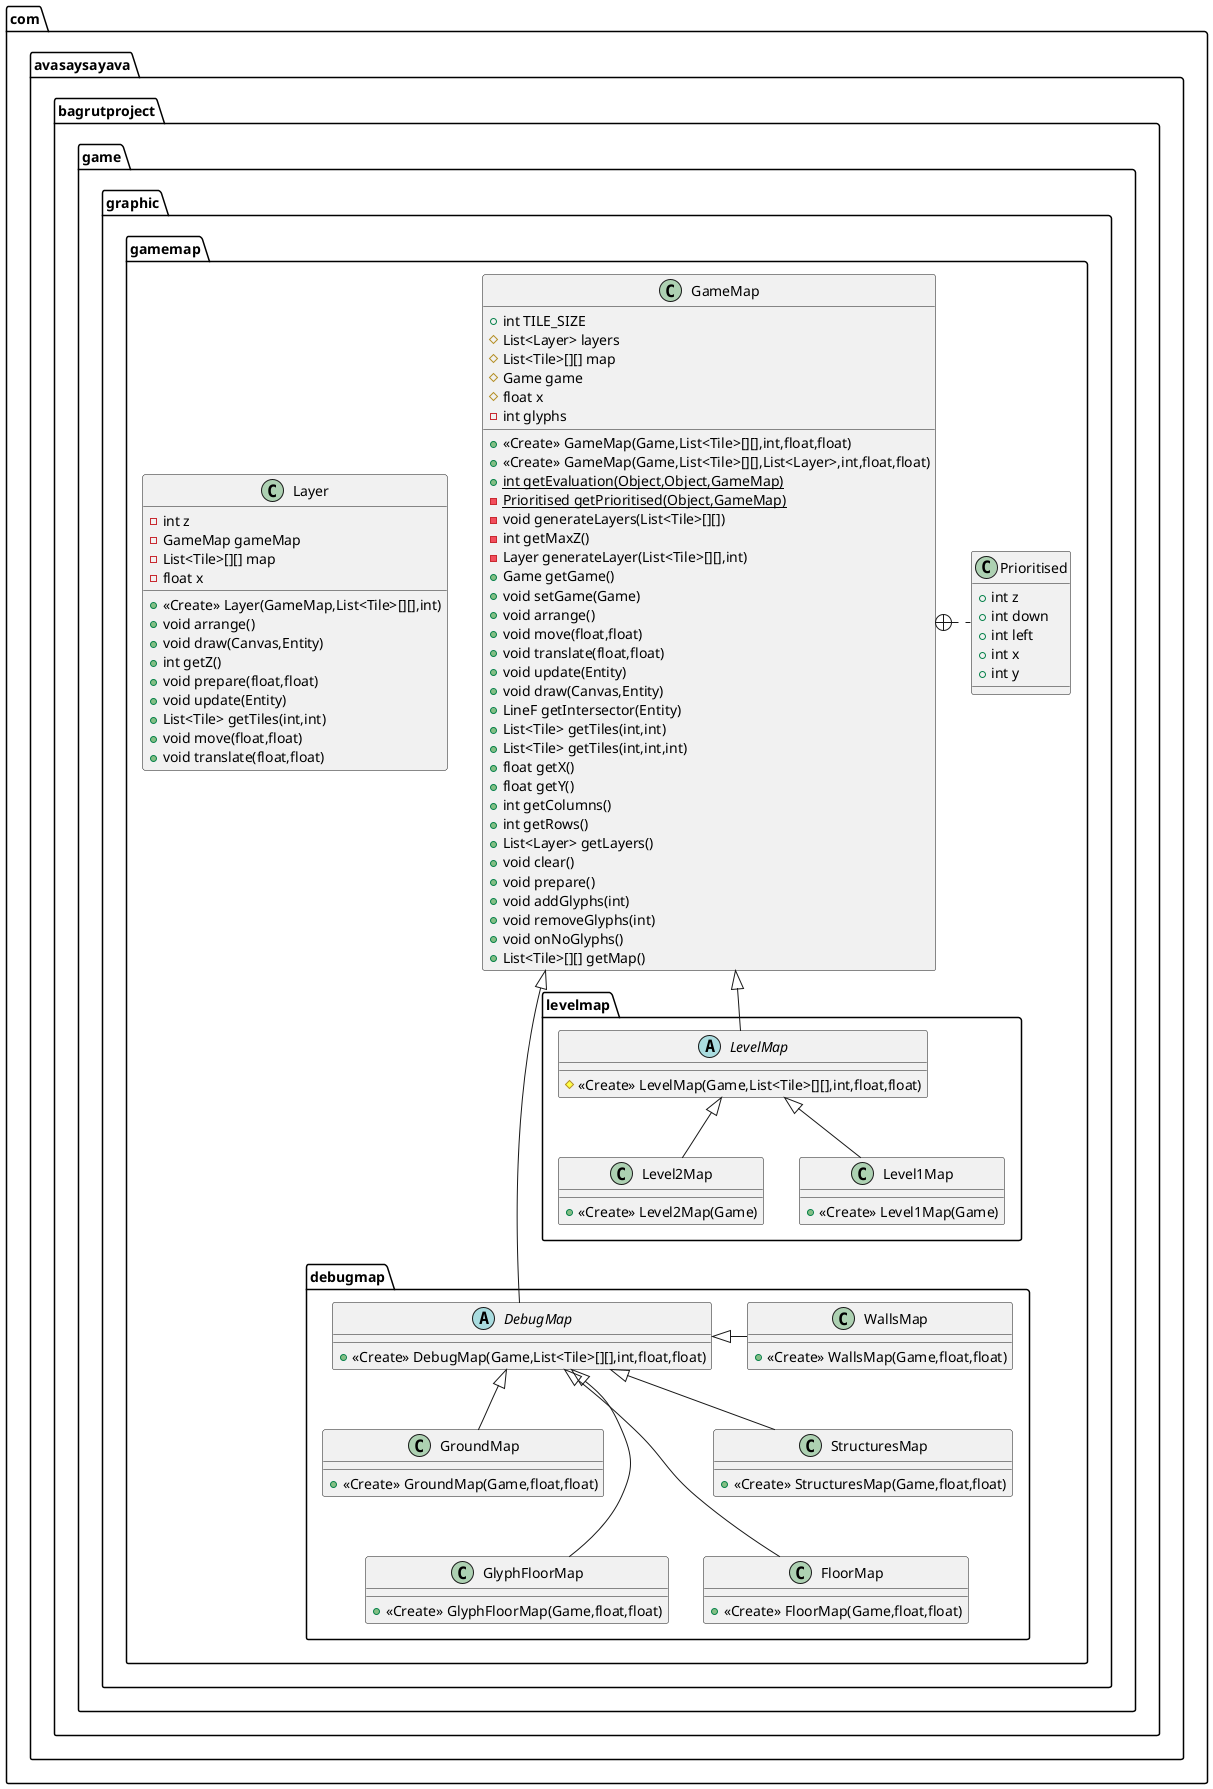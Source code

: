 @startuml
class com.avasaysayava.bagrutproject.game.graphic.gamemap.debugmap.GroundMap {
+ <<Create>> GroundMap(Game,float,float)
}

class com.avasaysayava.bagrutproject.game.graphic.gamemap.debugmap.GlyphFloorMap {
+ <<Create>> GlyphFloorMap(Game,float,float)
}

abstract class com.avasaysayava.bagrutproject.game.graphic.gamemap.debugmap.DebugMap {
+ <<Create>> DebugMap(Game,List<Tile>[][],int,float,float)
}

class com.avasaysayava.bagrutproject.game.graphic.gamemap.levelmap.Level2Map {
+ <<Create>> Level2Map(Game)
}

class com.avasaysayava.bagrutproject.game.graphic.gamemap.debugmap.FloorMap {
+ <<Create>> FloorMap(Game,float,float)
}

class com.avasaysayava.bagrutproject.game.graphic.gamemap.debugmap.StructuresMap {
+ <<Create>> StructuresMap(Game,float,float)
}

class com.avasaysayava.bagrutproject.game.graphic.gamemap.Layer {
- int z
- GameMap gameMap
- List<Tile>[][] map
- float x
+ <<Create>> Layer(GameMap,List<Tile>[][],int)
+ void arrange()
+ void draw(Canvas,Entity)
+ int getZ()
+ void prepare(float,float)
+ void update(Entity)
+ List<Tile> getTiles(int,int)
+ void move(float,float)
+ void translate(float,float)
}


class com.avasaysayava.bagrutproject.game.graphic.gamemap.GameMap {
+ int TILE_SIZE
# List<Layer> layers
# List<Tile>[][] map
# Game game
# float x
- int glyphs
+ <<Create>> GameMap(Game,List<Tile>[][],int,float,float)
+ <<Create>> GameMap(Game,List<Tile>[][],List<Layer>,int,float,float)
+ {static} int getEvaluation(Object,Object,GameMap)
- {static} Prioritised getPrioritised(Object,GameMap)
- void generateLayers(List<Tile>[][])
- int getMaxZ()
- Layer generateLayer(List<Tile>[][],int)
+ Game getGame()
+ void setGame(Game)
+ void arrange()
+ void move(float,float)
+ void translate(float,float)
+ void update(Entity)
+ void draw(Canvas,Entity)
+ LineF getIntersector(Entity)
+ List<Tile> getTiles(int,int)
+ List<Tile> getTiles(int,int,int)
+ float getX()
+ float getY()
+ int getColumns()
+ int getRows()
+ List<Layer> getLayers()
+ void clear()
+ void prepare()
+ void addGlyphs(int)
+ void removeGlyphs(int)
+ void onNoGlyphs()
+ List<Tile>[][] getMap()
}


class com.avasaysayava.bagrutproject.game.graphic.gamemap.Prioritised {
+ int z
+ int down
+ int left
+ int x
+ int y
}

class com.avasaysayava.bagrutproject.game.graphic.gamemap.levelmap.Level1Map {
+ <<Create>> Level1Map(Game)
}

abstract class com.avasaysayava.bagrutproject.game.graphic.gamemap.levelmap.LevelMap {
# <<Create>> LevelMap(Game,List<Tile>[][],int,float,float)
}

class com.avasaysayava.bagrutproject.game.graphic.gamemap.debugmap.WallsMap {
+ <<Create>> WallsMap(Game,float,float)
}



com.avasaysayava.bagrutproject.game.graphic.gamemap.debugmap.DebugMap <|-- com.avasaysayava.bagrutproject.game.graphic.gamemap.debugmap.GroundMap
com.avasaysayava.bagrutproject.game.graphic.gamemap.debugmap.DebugMap <|--- com.avasaysayava.bagrutproject.game.graphic.gamemap.debugmap.GlyphFloorMap
com.avasaysayava.bagrutproject.game.graphic.gamemap.GameMap <|---- com.avasaysayava.bagrutproject.game.graphic.gamemap.debugmap.DebugMap
com.avasaysayava.bagrutproject.game.graphic.gamemap.levelmap.LevelMap <|-- com.avasaysayava.bagrutproject.game.graphic.gamemap.levelmap.Level2Map
com.avasaysayava.bagrutproject.game.graphic.gamemap.debugmap.DebugMap <|--- com.avasaysayava.bagrutproject.game.graphic.gamemap.debugmap.FloorMap
com.avasaysayava.bagrutproject.game.graphic.gamemap.debugmap.DebugMap <|-- com.avasaysayava.bagrutproject.game.graphic.gamemap.debugmap.StructuresMap
com.avasaysayava.bagrutproject.game.graphic.gamemap.GameMap +. com.avasaysayava.bagrutproject.game.graphic.gamemap.Prioritised
com.avasaysayava.bagrutproject.game.graphic.gamemap.levelmap.LevelMap <|-- com.avasaysayava.bagrutproject.game.graphic.gamemap.levelmap.Level1Map
com.avasaysayava.bagrutproject.game.graphic.gamemap.GameMap <|-- com.avasaysayava.bagrutproject.game.graphic.gamemap.levelmap.LevelMap
com.avasaysayava.bagrutproject.game.graphic.gamemap.debugmap.DebugMap <|- com.avasaysayava.bagrutproject.game.graphic.gamemap.debugmap.WallsMap
@enduml
